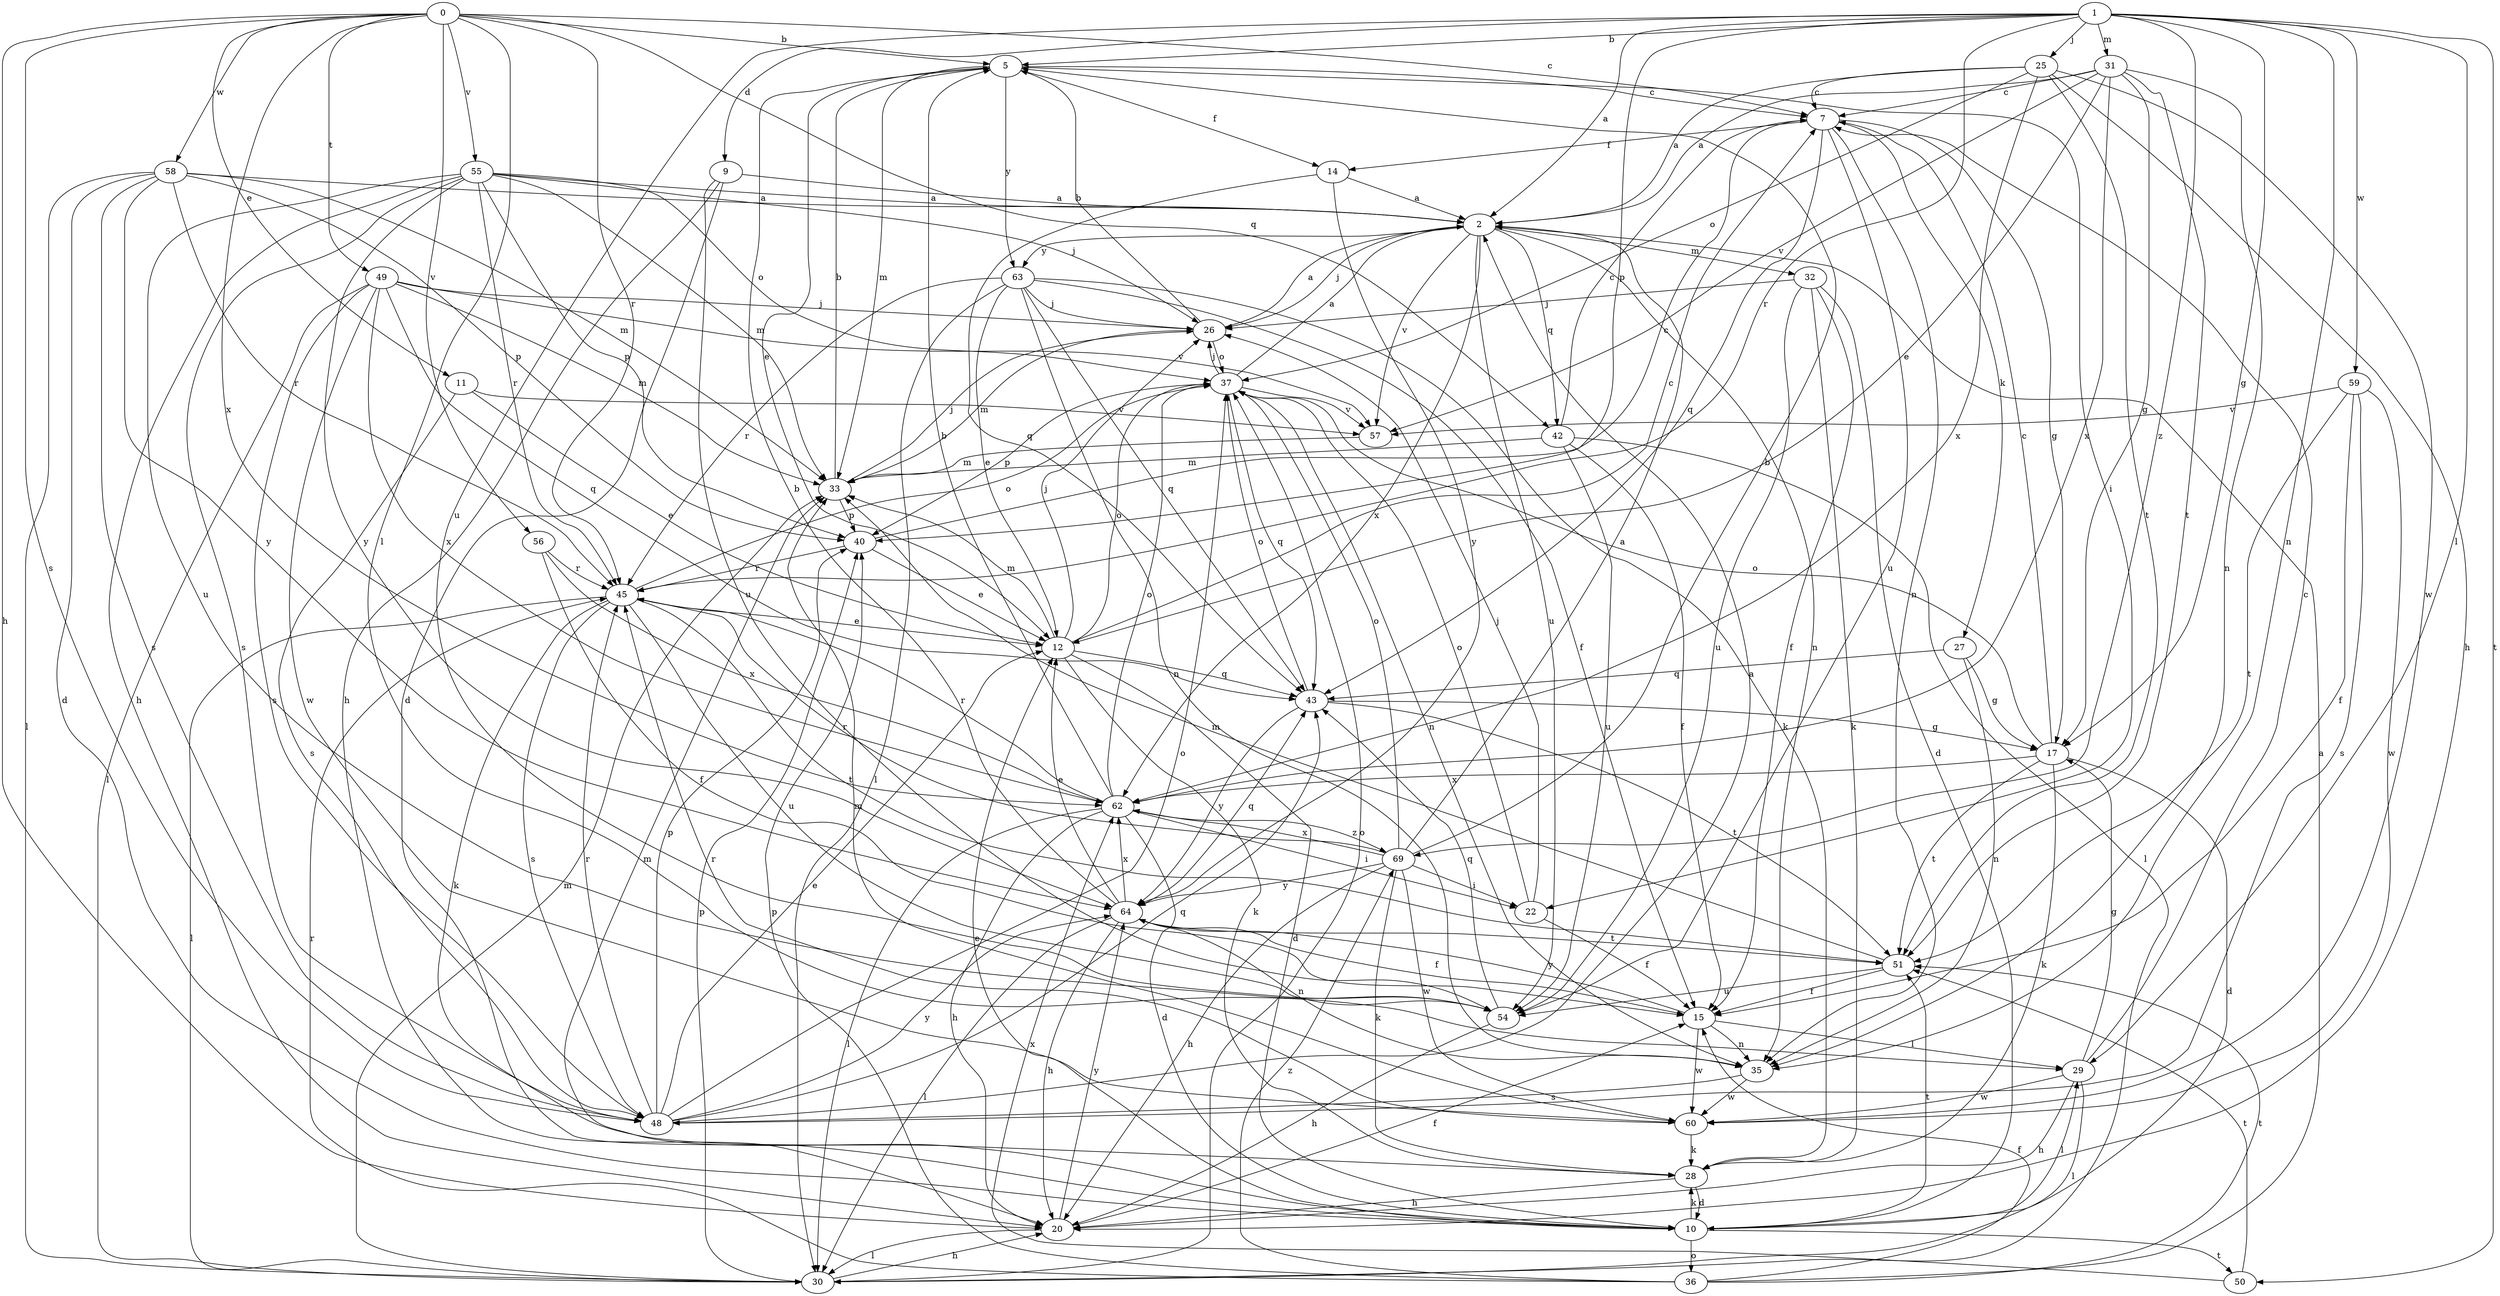 strict digraph  {
0;
1;
2;
5;
7;
9;
10;
11;
12;
14;
15;
17;
20;
22;
25;
26;
27;
28;
29;
30;
31;
32;
33;
35;
36;
37;
40;
42;
43;
45;
48;
49;
50;
51;
54;
55;
56;
57;
58;
59;
60;
62;
63;
64;
69;
0 -> 5  [label=b];
0 -> 7  [label=c];
0 -> 11  [label=e];
0 -> 20  [label=h];
0 -> 29  [label=l];
0 -> 42  [label=q];
0 -> 45  [label=r];
0 -> 48  [label=s];
0 -> 49  [label=t];
0 -> 55  [label=v];
0 -> 56  [label=v];
0 -> 58  [label=w];
0 -> 62  [label=x];
1 -> 2  [label=a];
1 -> 5  [label=b];
1 -> 9  [label=d];
1 -> 17  [label=g];
1 -> 25  [label=j];
1 -> 29  [label=l];
1 -> 31  [label=m];
1 -> 35  [label=n];
1 -> 40  [label=p];
1 -> 45  [label=r];
1 -> 50  [label=t];
1 -> 54  [label=u];
1 -> 59  [label=w];
1 -> 69  [label=z];
2 -> 26  [label=j];
2 -> 32  [label=m];
2 -> 35  [label=n];
2 -> 42  [label=q];
2 -> 54  [label=u];
2 -> 57  [label=v];
2 -> 62  [label=x];
2 -> 63  [label=y];
5 -> 7  [label=c];
5 -> 12  [label=e];
5 -> 14  [label=f];
5 -> 22  [label=i];
5 -> 33  [label=m];
5 -> 63  [label=y];
7 -> 14  [label=f];
7 -> 17  [label=g];
7 -> 27  [label=k];
7 -> 35  [label=n];
7 -> 43  [label=q];
7 -> 54  [label=u];
9 -> 2  [label=a];
9 -> 10  [label=d];
9 -> 20  [label=h];
9 -> 54  [label=u];
10 -> 12  [label=e];
10 -> 28  [label=k];
10 -> 29  [label=l];
10 -> 33  [label=m];
10 -> 36  [label=o];
10 -> 50  [label=t];
10 -> 51  [label=t];
11 -> 12  [label=e];
11 -> 48  [label=s];
11 -> 57  [label=v];
12 -> 7  [label=c];
12 -> 10  [label=d];
12 -> 26  [label=j];
12 -> 28  [label=k];
12 -> 33  [label=m];
12 -> 37  [label=o];
12 -> 43  [label=q];
14 -> 2  [label=a];
14 -> 43  [label=q];
14 -> 64  [label=y];
15 -> 29  [label=l];
15 -> 35  [label=n];
15 -> 60  [label=w];
15 -> 64  [label=y];
17 -> 7  [label=c];
17 -> 10  [label=d];
17 -> 28  [label=k];
17 -> 37  [label=o];
17 -> 51  [label=t];
17 -> 62  [label=x];
20 -> 15  [label=f];
20 -> 30  [label=l];
20 -> 64  [label=y];
22 -> 15  [label=f];
22 -> 26  [label=j];
22 -> 37  [label=o];
25 -> 2  [label=a];
25 -> 7  [label=c];
25 -> 20  [label=h];
25 -> 37  [label=o];
25 -> 51  [label=t];
25 -> 60  [label=w];
25 -> 62  [label=x];
26 -> 2  [label=a];
26 -> 5  [label=b];
26 -> 33  [label=m];
26 -> 37  [label=o];
27 -> 17  [label=g];
27 -> 35  [label=n];
27 -> 43  [label=q];
28 -> 10  [label=d];
28 -> 20  [label=h];
29 -> 7  [label=c];
29 -> 17  [label=g];
29 -> 20  [label=h];
29 -> 30  [label=l];
29 -> 60  [label=w];
30 -> 20  [label=h];
30 -> 33  [label=m];
30 -> 37  [label=o];
30 -> 40  [label=p];
31 -> 2  [label=a];
31 -> 7  [label=c];
31 -> 12  [label=e];
31 -> 17  [label=g];
31 -> 35  [label=n];
31 -> 51  [label=t];
31 -> 57  [label=v];
31 -> 62  [label=x];
32 -> 10  [label=d];
32 -> 15  [label=f];
32 -> 26  [label=j];
32 -> 28  [label=k];
32 -> 54  [label=u];
33 -> 5  [label=b];
33 -> 26  [label=j];
33 -> 40  [label=p];
35 -> 48  [label=s];
35 -> 60  [label=w];
36 -> 2  [label=a];
36 -> 15  [label=f];
36 -> 40  [label=p];
36 -> 45  [label=r];
36 -> 51  [label=t];
36 -> 69  [label=z];
37 -> 2  [label=a];
37 -> 26  [label=j];
37 -> 35  [label=n];
37 -> 40  [label=p];
37 -> 43  [label=q];
37 -> 57  [label=v];
40 -> 7  [label=c];
40 -> 12  [label=e];
40 -> 45  [label=r];
42 -> 7  [label=c];
42 -> 15  [label=f];
42 -> 30  [label=l];
42 -> 33  [label=m];
42 -> 54  [label=u];
43 -> 17  [label=g];
43 -> 37  [label=o];
43 -> 51  [label=t];
43 -> 64  [label=y];
45 -> 12  [label=e];
45 -> 28  [label=k];
45 -> 30  [label=l];
45 -> 37  [label=o];
45 -> 48  [label=s];
45 -> 51  [label=t];
45 -> 54  [label=u];
48 -> 2  [label=a];
48 -> 12  [label=e];
48 -> 37  [label=o];
48 -> 40  [label=p];
48 -> 43  [label=q];
48 -> 45  [label=r];
48 -> 64  [label=y];
49 -> 26  [label=j];
49 -> 30  [label=l];
49 -> 33  [label=m];
49 -> 43  [label=q];
49 -> 48  [label=s];
49 -> 57  [label=v];
49 -> 60  [label=w];
49 -> 62  [label=x];
50 -> 51  [label=t];
50 -> 62  [label=x];
51 -> 15  [label=f];
51 -> 33  [label=m];
51 -> 54  [label=u];
54 -> 20  [label=h];
54 -> 43  [label=q];
55 -> 2  [label=a];
55 -> 20  [label=h];
55 -> 26  [label=j];
55 -> 33  [label=m];
55 -> 37  [label=o];
55 -> 40  [label=p];
55 -> 45  [label=r];
55 -> 48  [label=s];
55 -> 54  [label=u];
55 -> 64  [label=y];
56 -> 15  [label=f];
56 -> 45  [label=r];
56 -> 62  [label=x];
57 -> 33  [label=m];
58 -> 2  [label=a];
58 -> 10  [label=d];
58 -> 30  [label=l];
58 -> 33  [label=m];
58 -> 40  [label=p];
58 -> 45  [label=r];
58 -> 48  [label=s];
58 -> 64  [label=y];
59 -> 15  [label=f];
59 -> 48  [label=s];
59 -> 51  [label=t];
59 -> 57  [label=v];
59 -> 60  [label=w];
60 -> 28  [label=k];
60 -> 33  [label=m];
60 -> 45  [label=r];
62 -> 5  [label=b];
62 -> 10  [label=d];
62 -> 20  [label=h];
62 -> 22  [label=i];
62 -> 30  [label=l];
62 -> 37  [label=o];
62 -> 45  [label=r];
62 -> 69  [label=z];
63 -> 12  [label=e];
63 -> 15  [label=f];
63 -> 26  [label=j];
63 -> 28  [label=k];
63 -> 30  [label=l];
63 -> 35  [label=n];
63 -> 43  [label=q];
63 -> 45  [label=r];
64 -> 5  [label=b];
64 -> 12  [label=e];
64 -> 15  [label=f];
64 -> 20  [label=h];
64 -> 30  [label=l];
64 -> 35  [label=n];
64 -> 43  [label=q];
64 -> 51  [label=t];
64 -> 62  [label=x];
69 -> 2  [label=a];
69 -> 5  [label=b];
69 -> 20  [label=h];
69 -> 22  [label=i];
69 -> 28  [label=k];
69 -> 37  [label=o];
69 -> 45  [label=r];
69 -> 60  [label=w];
69 -> 62  [label=x];
69 -> 64  [label=y];
}

